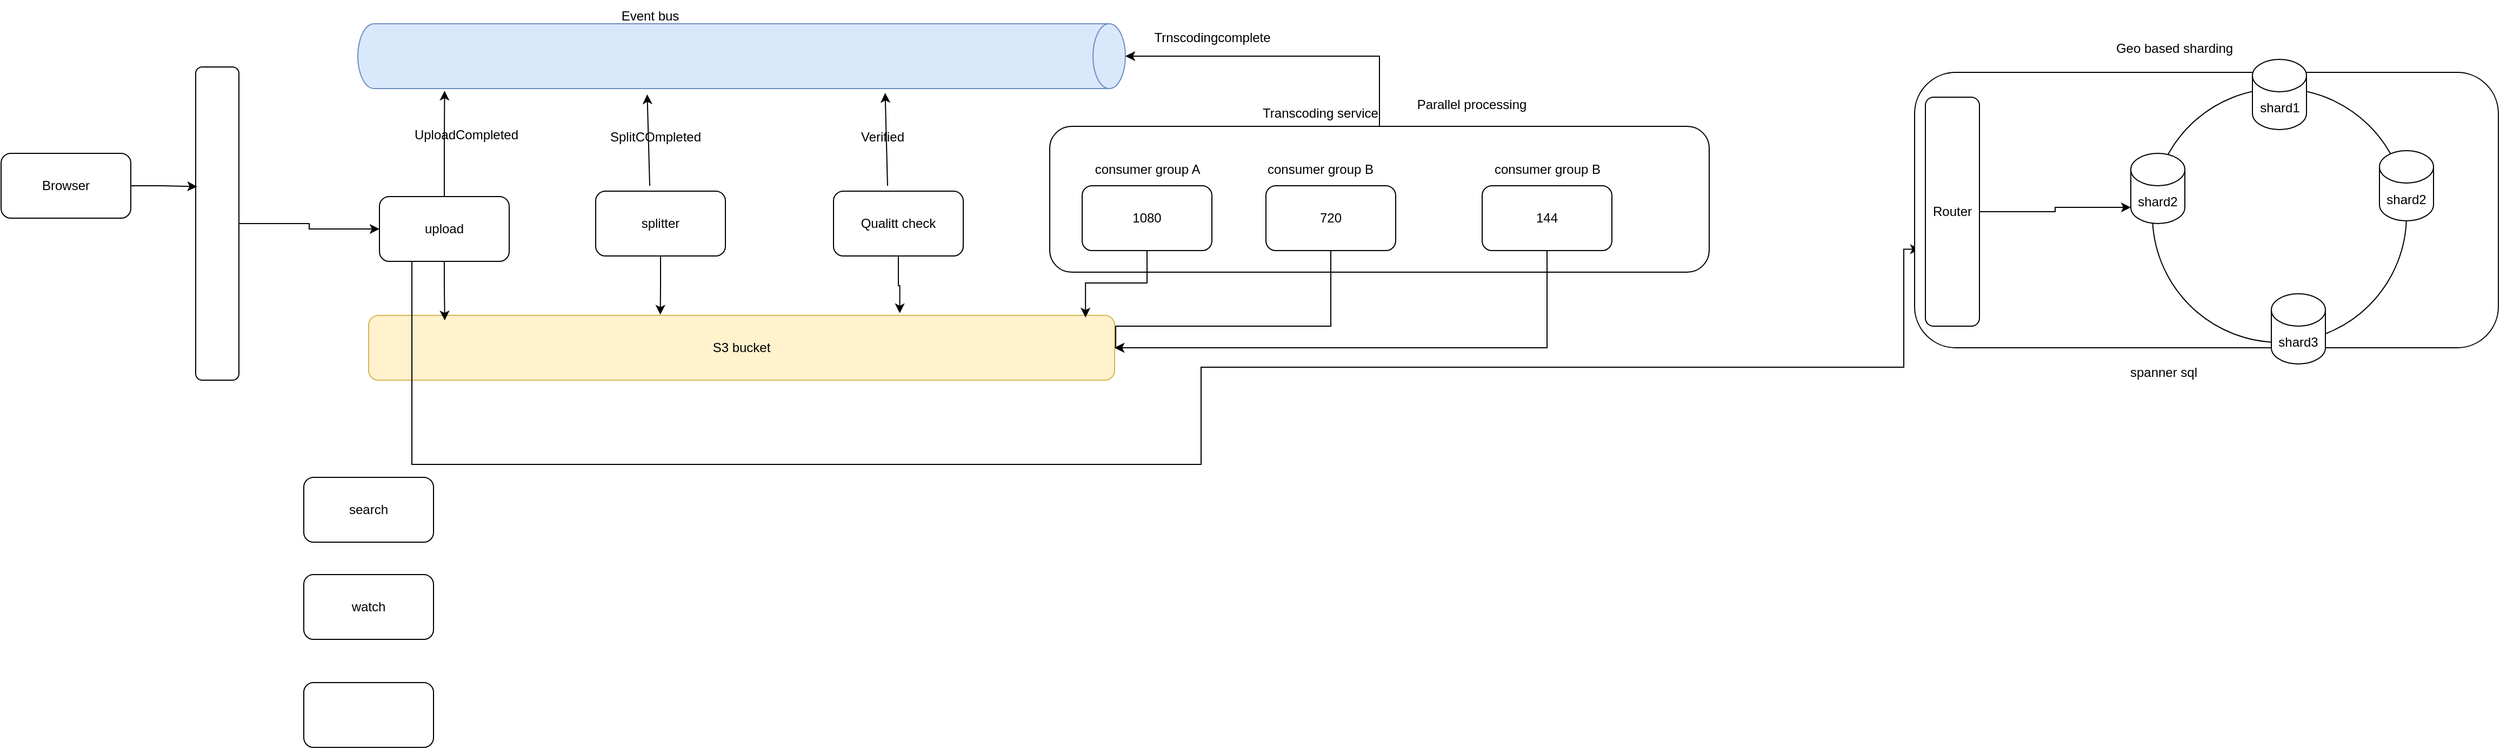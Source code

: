 <mxfile version="26.0.2">
  <diagram name="Page-1" id="IN_19RE_OHsP08UdYH3B">
    <mxGraphModel dx="794" dy="2712" grid="1" gridSize="10" guides="1" tooltips="1" connect="1" arrows="1" fold="1" page="1" pageScale="1" pageWidth="2300" pageHeight="2300" math="0" shadow="0">
      <root>
        <mxCell id="0" />
        <mxCell id="1" parent="0" />
        <mxCell id="C5m_k21MFH3tTQqy4yPL-23" value="" style="rounded=1;whiteSpace=wrap;html=1;" vertex="1" parent="1">
          <mxGeometry x="1010" y="115" width="610" height="135" as="geometry" />
        </mxCell>
        <mxCell id="C5m_k21MFH3tTQqy4yPL-2" value="Browser" style="rounded=1;whiteSpace=wrap;html=1;" vertex="1" parent="1">
          <mxGeometry x="40" y="140" width="120" height="60" as="geometry" />
        </mxCell>
        <mxCell id="C5m_k21MFH3tTQqy4yPL-56" style="edgeStyle=orthogonalEdgeStyle;rounded=0;orthogonalLoop=1;jettySize=auto;html=1;entryX=0;entryY=0.5;entryDx=0;entryDy=0;" edge="1" parent="1" source="C5m_k21MFH3tTQqy4yPL-3" target="C5m_k21MFH3tTQqy4yPL-16">
          <mxGeometry relative="1" as="geometry" />
        </mxCell>
        <mxCell id="C5m_k21MFH3tTQqy4yPL-3" value="" style="rounded=1;whiteSpace=wrap;html=1;" vertex="1" parent="1">
          <mxGeometry x="220" y="60" width="40" height="290" as="geometry" />
        </mxCell>
        <mxCell id="C5m_k21MFH3tTQqy4yPL-4" style="edgeStyle=orthogonalEdgeStyle;rounded=0;orthogonalLoop=1;jettySize=auto;html=1;entryX=0.033;entryY=0.382;entryDx=0;entryDy=0;entryPerimeter=0;" edge="1" parent="1" source="C5m_k21MFH3tTQqy4yPL-2" target="C5m_k21MFH3tTQqy4yPL-3">
          <mxGeometry relative="1" as="geometry" />
        </mxCell>
        <mxCell id="C5m_k21MFH3tTQqy4yPL-5" value="Qualitt check" style="rounded=1;whiteSpace=wrap;html=1;" vertex="1" parent="1">
          <mxGeometry x="810" y="175" width="120" height="60" as="geometry" />
        </mxCell>
        <mxCell id="C5m_k21MFH3tTQqy4yPL-7" value="" style="rounded=1;whiteSpace=wrap;html=1;" vertex="1" parent="1">
          <mxGeometry x="320" y="630" width="120" height="60" as="geometry" />
        </mxCell>
        <mxCell id="C5m_k21MFH3tTQqy4yPL-9" value="watch" style="rounded=1;whiteSpace=wrap;html=1;" vertex="1" parent="1">
          <mxGeometry x="320" y="530" width="120" height="60" as="geometry" />
        </mxCell>
        <mxCell id="C5m_k21MFH3tTQqy4yPL-10" value="search" style="rounded=1;whiteSpace=wrap;html=1;" vertex="1" parent="1">
          <mxGeometry x="320" y="440" width="120" height="60" as="geometry" />
        </mxCell>
        <mxCell id="C5m_k21MFH3tTQqy4yPL-12" value="S3 bucket" style="rounded=1;whiteSpace=wrap;html=1;fillColor=#fff2cc;strokeColor=#d6b656;" vertex="1" parent="1">
          <mxGeometry x="380" y="290" width="690" height="60" as="geometry" />
        </mxCell>
        <mxCell id="C5m_k21MFH3tTQqy4yPL-13" value="" style="shape=cylinder3;whiteSpace=wrap;html=1;boundedLbl=1;backgroundOutline=1;size=15;rotation=90;fillColor=#dae8fc;strokeColor=#6c8ebf;" vertex="1" parent="1">
          <mxGeometry x="695" y="-305" width="60" height="710" as="geometry" />
        </mxCell>
        <mxCell id="C5m_k21MFH3tTQqy4yPL-15" value="splitter" style="rounded=1;whiteSpace=wrap;html=1;" vertex="1" parent="1">
          <mxGeometry x="590" y="175" width="120" height="60" as="geometry" />
        </mxCell>
        <mxCell id="C5m_k21MFH3tTQqy4yPL-58" style="edgeStyle=orthogonalEdgeStyle;rounded=0;orthogonalLoop=1;jettySize=auto;html=1;entryX=0.009;entryY=0.642;entryDx=0;entryDy=0;entryPerimeter=0;" edge="1" parent="1" target="C5m_k21MFH3tTQqy4yPL-46">
          <mxGeometry relative="1" as="geometry">
            <mxPoint x="420" y="235" as="sourcePoint" />
            <mxPoint x="1800" y="230" as="targetPoint" />
            <Array as="points">
              <mxPoint x="420" y="428" />
              <mxPoint x="1150" y="428" />
              <mxPoint x="1150" y="338" />
              <mxPoint x="1800" y="338" />
              <mxPoint x="1800" y="229" />
            </Array>
          </mxGeometry>
        </mxCell>
        <mxCell id="C5m_k21MFH3tTQqy4yPL-16" value="upload" style="rounded=1;whiteSpace=wrap;html=1;" vertex="1" parent="1">
          <mxGeometry x="390" y="180" width="120" height="60" as="geometry" />
        </mxCell>
        <mxCell id="C5m_k21MFH3tTQqy4yPL-17" value="1080" style="rounded=1;whiteSpace=wrap;html=1;" vertex="1" parent="1">
          <mxGeometry x="1040" y="170" width="120" height="60" as="geometry" />
        </mxCell>
        <mxCell id="C5m_k21MFH3tTQqy4yPL-44" style="edgeStyle=orthogonalEdgeStyle;rounded=0;orthogonalLoop=1;jettySize=auto;html=1;" edge="1" parent="1" source="C5m_k21MFH3tTQqy4yPL-18">
          <mxGeometry relative="1" as="geometry">
            <mxPoint x="1070" y="320" as="targetPoint" />
            <Array as="points">
              <mxPoint x="1270" y="300" />
              <mxPoint x="1071" y="300" />
            </Array>
          </mxGeometry>
        </mxCell>
        <mxCell id="C5m_k21MFH3tTQqy4yPL-18" value="720" style="rounded=1;whiteSpace=wrap;html=1;" vertex="1" parent="1">
          <mxGeometry x="1210" y="170" width="120" height="60" as="geometry" />
        </mxCell>
        <mxCell id="C5m_k21MFH3tTQqy4yPL-43" style="edgeStyle=orthogonalEdgeStyle;rounded=0;orthogonalLoop=1;jettySize=auto;html=1;entryX=1;entryY=0.5;entryDx=0;entryDy=0;" edge="1" parent="1" source="C5m_k21MFH3tTQqy4yPL-19" target="C5m_k21MFH3tTQqy4yPL-12">
          <mxGeometry relative="1" as="geometry">
            <Array as="points">
              <mxPoint x="1470" y="320" />
            </Array>
          </mxGeometry>
        </mxCell>
        <mxCell id="C5m_k21MFH3tTQqy4yPL-19" value="144" style="rounded=1;whiteSpace=wrap;html=1;" vertex="1" parent="1">
          <mxGeometry x="1410" y="170" width="120" height="60" as="geometry" />
        </mxCell>
        <mxCell id="C5m_k21MFH3tTQqy4yPL-20" value="consumer group A" style="text;html=1;align=center;verticalAlign=middle;resizable=0;points=[];autosize=1;strokeColor=none;fillColor=none;" vertex="1" parent="1">
          <mxGeometry x="1040" y="140" width="120" height="30" as="geometry" />
        </mxCell>
        <mxCell id="C5m_k21MFH3tTQqy4yPL-21" value="consumer group B" style="text;html=1;align=center;verticalAlign=middle;resizable=0;points=[];autosize=1;strokeColor=none;fillColor=none;" vertex="1" parent="1">
          <mxGeometry x="1200" y="140" width="120" height="30" as="geometry" />
        </mxCell>
        <mxCell id="C5m_k21MFH3tTQqy4yPL-22" value="consumer group B" style="text;html=1;align=center;verticalAlign=middle;resizable=0;points=[];autosize=1;strokeColor=none;fillColor=none;" vertex="1" parent="1">
          <mxGeometry x="1410" y="140" width="120" height="30" as="geometry" />
        </mxCell>
        <mxCell id="C5m_k21MFH3tTQqy4yPL-25" value="Transcoding service" style="text;html=1;align=center;verticalAlign=middle;resizable=0;points=[];autosize=1;strokeColor=none;fillColor=none;" vertex="1" parent="1">
          <mxGeometry x="1195" y="88" width="130" height="30" as="geometry" />
        </mxCell>
        <mxCell id="C5m_k21MFH3tTQqy4yPL-29" style="edgeStyle=orthogonalEdgeStyle;rounded=0;orthogonalLoop=1;jettySize=auto;html=1;entryX=1.033;entryY=0.887;entryDx=0;entryDy=0;entryPerimeter=0;" edge="1" parent="1" source="C5m_k21MFH3tTQqy4yPL-16" target="C5m_k21MFH3tTQqy4yPL-13">
          <mxGeometry relative="1" as="geometry" />
        </mxCell>
        <mxCell id="C5m_k21MFH3tTQqy4yPL-30" value="SplitCOmpleted" style="text;html=1;align=center;verticalAlign=middle;resizable=0;points=[];autosize=1;strokeColor=none;fillColor=none;" vertex="1" parent="1">
          <mxGeometry x="590" y="110" width="110" height="30" as="geometry" />
        </mxCell>
        <mxCell id="C5m_k21MFH3tTQqy4yPL-31" value="UploadCompleted" style="text;html=1;align=center;verticalAlign=middle;resizable=0;points=[];autosize=1;strokeColor=none;fillColor=none;" vertex="1" parent="1">
          <mxGeometry x="410" y="108" width="120" height="30" as="geometry" />
        </mxCell>
        <mxCell id="C5m_k21MFH3tTQqy4yPL-32" value="Verified" style="text;html=1;align=center;verticalAlign=middle;resizable=0;points=[];autosize=1;strokeColor=none;fillColor=none;" vertex="1" parent="1">
          <mxGeometry x="825" y="110" width="60" height="30" as="geometry" />
        </mxCell>
        <mxCell id="C5m_k21MFH3tTQqy4yPL-33" value="" style="endArrow=classic;html=1;rounded=0;entryX=1.089;entryY=0.623;entryDx=0;entryDy=0;entryPerimeter=0;" edge="1" parent="1" target="C5m_k21MFH3tTQqy4yPL-13">
          <mxGeometry width="50" height="50" relative="1" as="geometry">
            <mxPoint x="640" y="170" as="sourcePoint" />
            <mxPoint x="870" y="150" as="targetPoint" />
          </mxGeometry>
        </mxCell>
        <mxCell id="C5m_k21MFH3tTQqy4yPL-35" value="" style="endArrow=classic;html=1;rounded=0;entryX=1.067;entryY=0.313;entryDx=0;entryDy=0;entryPerimeter=0;" edge="1" parent="1" target="C5m_k21MFH3tTQqy4yPL-13">
          <mxGeometry width="50" height="50" relative="1" as="geometry">
            <mxPoint x="860" y="170" as="sourcePoint" />
            <mxPoint x="870" y="150" as="targetPoint" />
          </mxGeometry>
        </mxCell>
        <mxCell id="C5m_k21MFH3tTQqy4yPL-36" style="edgeStyle=orthogonalEdgeStyle;rounded=0;orthogonalLoop=1;jettySize=auto;html=1;entryX=0.102;entryY=0.078;entryDx=0;entryDy=0;entryPerimeter=0;" edge="1" parent="1" source="C5m_k21MFH3tTQqy4yPL-16" target="C5m_k21MFH3tTQqy4yPL-12">
          <mxGeometry relative="1" as="geometry" />
        </mxCell>
        <mxCell id="C5m_k21MFH3tTQqy4yPL-37" style="edgeStyle=orthogonalEdgeStyle;rounded=0;orthogonalLoop=1;jettySize=auto;html=1;entryX=0.391;entryY=-0.011;entryDx=0;entryDy=0;entryPerimeter=0;" edge="1" parent="1" source="C5m_k21MFH3tTQqy4yPL-15" target="C5m_k21MFH3tTQqy4yPL-12">
          <mxGeometry relative="1" as="geometry" />
        </mxCell>
        <mxCell id="C5m_k21MFH3tTQqy4yPL-38" style="edgeStyle=orthogonalEdgeStyle;rounded=0;orthogonalLoop=1;jettySize=auto;html=1;entryX=0.712;entryY=-0.033;entryDx=0;entryDy=0;entryPerimeter=0;" edge="1" parent="1" source="C5m_k21MFH3tTQqy4yPL-5" target="C5m_k21MFH3tTQqy4yPL-12">
          <mxGeometry relative="1" as="geometry" />
        </mxCell>
        <mxCell id="C5m_k21MFH3tTQqy4yPL-40" style="edgeStyle=orthogonalEdgeStyle;rounded=0;orthogonalLoop=1;jettySize=auto;html=1;entryX=0.5;entryY=0;entryDx=0;entryDy=0;entryPerimeter=0;" edge="1" parent="1" source="C5m_k21MFH3tTQqy4yPL-23" target="C5m_k21MFH3tTQqy4yPL-13">
          <mxGeometry relative="1" as="geometry" />
        </mxCell>
        <mxCell id="C5m_k21MFH3tTQqy4yPL-41" value="Trnscodingcomplete" style="text;html=1;align=center;verticalAlign=middle;resizable=0;points=[];autosize=1;strokeColor=none;fillColor=none;" vertex="1" parent="1">
          <mxGeometry x="1095" y="18" width="130" height="30" as="geometry" />
        </mxCell>
        <mxCell id="C5m_k21MFH3tTQqy4yPL-42" style="edgeStyle=orthogonalEdgeStyle;rounded=0;orthogonalLoop=1;jettySize=auto;html=1;entryX=0.961;entryY=0.033;entryDx=0;entryDy=0;entryPerimeter=0;" edge="1" parent="1" source="C5m_k21MFH3tTQqy4yPL-17" target="C5m_k21MFH3tTQqy4yPL-12">
          <mxGeometry relative="1" as="geometry" />
        </mxCell>
        <mxCell id="C5m_k21MFH3tTQqy4yPL-45" value="Parallel processing" style="text;html=1;align=center;verticalAlign=middle;resizable=0;points=[];autosize=1;strokeColor=none;fillColor=none;" vertex="1" parent="1">
          <mxGeometry x="1340" y="80" width="120" height="30" as="geometry" />
        </mxCell>
        <mxCell id="C5m_k21MFH3tTQqy4yPL-46" value="us" style="rounded=1;whiteSpace=wrap;html=1;" vertex="1" parent="1">
          <mxGeometry x="1810" y="65" width="540" height="255" as="geometry" />
        </mxCell>
        <mxCell id="C5m_k21MFH3tTQqy4yPL-47" value="" style="ellipse;whiteSpace=wrap;html=1;aspect=fixed;" vertex="1" parent="1">
          <mxGeometry x="2030" y="80" width="235" height="235" as="geometry" />
        </mxCell>
        <mxCell id="C5m_k21MFH3tTQqy4yPL-48" value="shard1" style="shape=cylinder3;whiteSpace=wrap;html=1;boundedLbl=1;backgroundOutline=1;size=15;" vertex="1" parent="1">
          <mxGeometry x="2122.5" y="53" width="50" height="65" as="geometry" />
        </mxCell>
        <mxCell id="C5m_k21MFH3tTQqy4yPL-49" value="shard3" style="shape=cylinder3;whiteSpace=wrap;html=1;boundedLbl=1;backgroundOutline=1;size=15;" vertex="1" parent="1">
          <mxGeometry x="2140" y="270" width="50" height="65" as="geometry" />
        </mxCell>
        <mxCell id="C5m_k21MFH3tTQqy4yPL-50" value="shard2" style="shape=cylinder3;whiteSpace=wrap;html=1;boundedLbl=1;backgroundOutline=1;size=15;" vertex="1" parent="1">
          <mxGeometry x="2240" y="137.5" width="50" height="65" as="geometry" />
        </mxCell>
        <mxCell id="C5m_k21MFH3tTQqy4yPL-51" value="shard2" style="shape=cylinder3;whiteSpace=wrap;html=1;boundedLbl=1;backgroundOutline=1;size=15;" vertex="1" parent="1">
          <mxGeometry x="2010" y="140" width="50" height="65" as="geometry" />
        </mxCell>
        <mxCell id="C5m_k21MFH3tTQqy4yPL-52" value="Router" style="rounded=1;whiteSpace=wrap;html=1;" vertex="1" parent="1">
          <mxGeometry x="1820" y="88" width="50" height="212" as="geometry" />
        </mxCell>
        <mxCell id="C5m_k21MFH3tTQqy4yPL-53" style="edgeStyle=orthogonalEdgeStyle;rounded=0;orthogonalLoop=1;jettySize=auto;html=1;entryX=0;entryY=1;entryDx=0;entryDy=-15;entryPerimeter=0;" edge="1" parent="1" source="C5m_k21MFH3tTQqy4yPL-52" target="C5m_k21MFH3tTQqy4yPL-51">
          <mxGeometry relative="1" as="geometry" />
        </mxCell>
        <mxCell id="C5m_k21MFH3tTQqy4yPL-54" value="Geo based sharding" style="text;html=1;align=center;verticalAlign=middle;resizable=0;points=[];autosize=1;strokeColor=none;fillColor=none;" vertex="1" parent="1">
          <mxGeometry x="1985" y="28" width="130" height="30" as="geometry" />
        </mxCell>
        <mxCell id="C5m_k21MFH3tTQqy4yPL-55" value="spanner sql" style="text;html=1;align=center;verticalAlign=middle;resizable=0;points=[];autosize=1;strokeColor=none;fillColor=none;" vertex="1" parent="1">
          <mxGeometry x="1995" y="328" width="90" height="30" as="geometry" />
        </mxCell>
        <mxCell id="C5m_k21MFH3tTQqy4yPL-57" value="Event bus" style="text;html=1;align=center;verticalAlign=middle;resizable=0;points=[];autosize=1;strokeColor=none;fillColor=none;" vertex="1" parent="1">
          <mxGeometry x="600" y="-2" width="80" height="30" as="geometry" />
        </mxCell>
      </root>
    </mxGraphModel>
  </diagram>
</mxfile>
